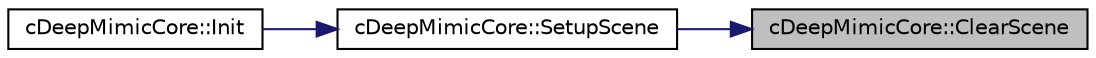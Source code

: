 digraph "cDeepMimicCore::ClearScene"
{
 // LATEX_PDF_SIZE
  edge [fontname="Helvetica",fontsize="10",labelfontname="Helvetica",labelfontsize="10"];
  node [fontname="Helvetica",fontsize="10",shape=record];
  rankdir="RL";
  Node1 [label="cDeepMimicCore::ClearScene",height=0.2,width=0.4,color="black", fillcolor="grey75", style="filled", fontcolor="black",tooltip=" "];
  Node1 -> Node2 [dir="back",color="midnightblue",fontsize="10",style="solid",fontname="Helvetica"];
  Node2 [label="cDeepMimicCore::SetupScene",height=0.2,width=0.4,color="black", fillcolor="white", style="filled",URL="$classc_deep_mimic_core.html#a5b79bdd89420df14431b225b41fbc51d",tooltip=" "];
  Node2 -> Node3 [dir="back",color="midnightblue",fontsize="10",style="solid",fontname="Helvetica"];
  Node3 [label="cDeepMimicCore::Init",height=0.2,width=0.4,color="black", fillcolor="white", style="filled",URL="$classc_deep_mimic_core.html#ad02461ed379d0616f68e59334bacc797",tooltip=" "];
}
